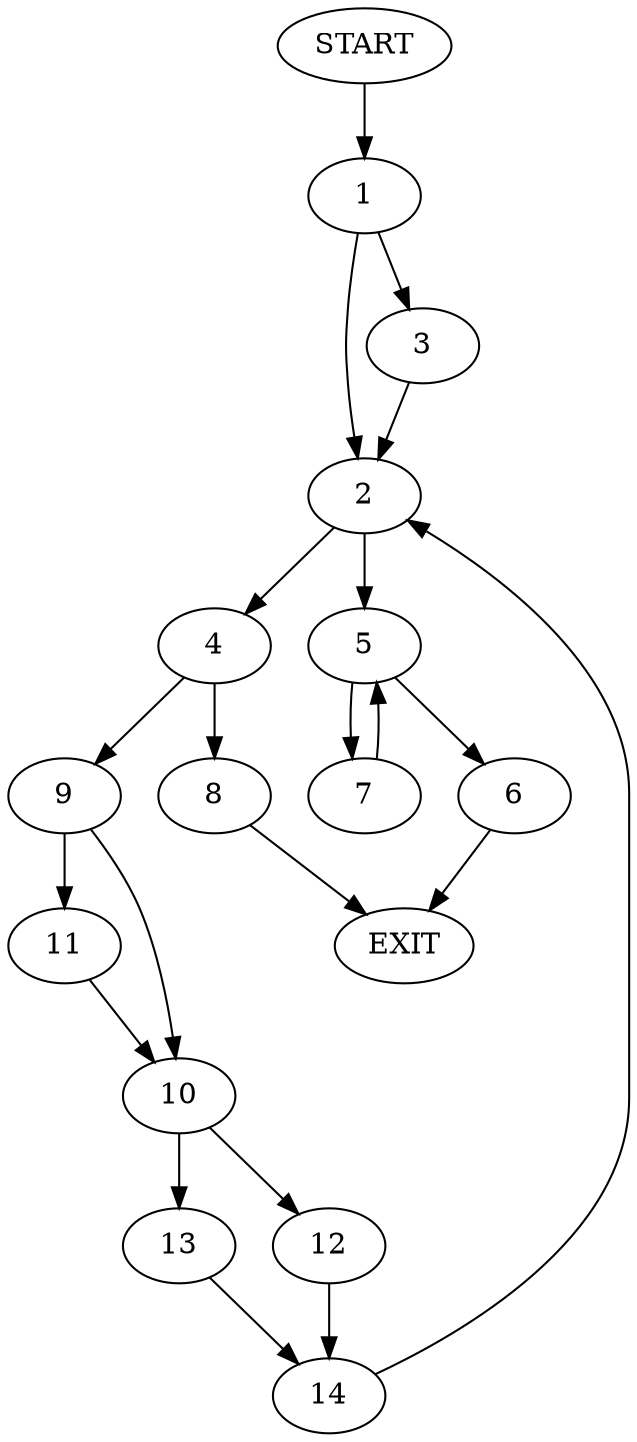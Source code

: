 digraph {
0 [label="START"]
15 [label="EXIT"]
0 -> 1
1 -> 2
1 -> 3
3 -> 2
2 -> 4
2 -> 5
5 -> 6
5 -> 7
4 -> 8
4 -> 9
8 -> 15
9 -> 10
9 -> 11
11 -> 10
10 -> 12
10 -> 13
12 -> 14
13 -> 14
14 -> 2
7 -> 5
6 -> 15
}
